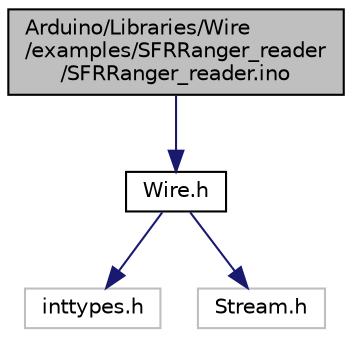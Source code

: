 digraph "Arduino/Libraries/Wire/examples/SFRRanger_reader/SFRRanger_reader.ino"
{
  edge [fontname="Helvetica",fontsize="10",labelfontname="Helvetica",labelfontsize="10"];
  node [fontname="Helvetica",fontsize="10",shape=record];
  Node0 [label="Arduino/Libraries/Wire\l/examples/SFRRanger_reader\l/SFRRanger_reader.ino",height=0.2,width=0.4,color="black", fillcolor="grey75", style="filled", fontcolor="black"];
  Node0 -> Node1 [color="midnightblue",fontsize="10",style="solid"];
  Node1 [label="Wire.h",height=0.2,width=0.4,color="black", fillcolor="white", style="filled",URL="$_wire_8h.html"];
  Node1 -> Node2 [color="midnightblue",fontsize="10",style="solid"];
  Node2 [label="inttypes.h",height=0.2,width=0.4,color="grey75", fillcolor="white", style="filled"];
  Node1 -> Node3 [color="midnightblue",fontsize="10",style="solid"];
  Node3 [label="Stream.h",height=0.2,width=0.4,color="grey75", fillcolor="white", style="filled"];
}
